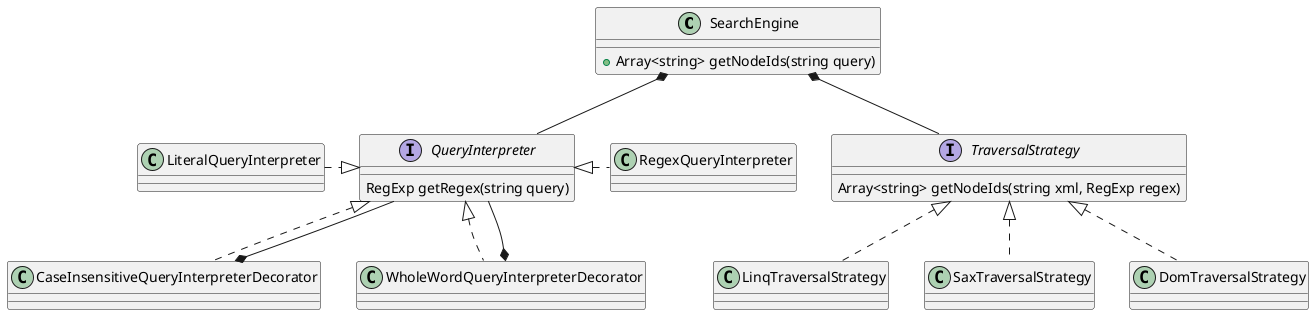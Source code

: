 @startuml

class SearchEngine {
    +Array<string> getNodeIds(string query)
}

interface QueryInterpreter {
    RegExp getRegex(string query)
}

interface TraversalStrategy {
    Array<string> getNodeIds(string xml, RegExp regex)
}

QueryInterpreter <|.right. RegexQueryInterpreter
QueryInterpreter <|.left. LiteralQueryInterpreter
QueryInterpreter <|.. CaseInsensitiveQueryInterpreterDecorator
QueryInterpreter <|.. WholeWordQueryInterpreterDecorator
QueryInterpreter --* CaseInsensitiveQueryInterpreterDecorator
QueryInterpreter --* WholeWordQueryInterpreterDecorator

TraversalStrategy <|.. LinqTraversalStrategy
TraversalStrategy <|.. SaxTraversalStrategy
TraversalStrategy <|.. DomTraversalStrategy

SearchEngine *-- QueryInterpreter
SearchEngine *-- TraversalStrategy

@enduml
